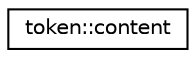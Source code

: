 digraph "Graphical Class Hierarchy"
{
 // LATEX_PDF_SIZE
  edge [fontname="Helvetica",fontsize="10",labelfontname="Helvetica",labelfontsize="10"];
  node [fontname="Helvetica",fontsize="10",shape=record];
  rankdir="LR";
  Node0 [label="token::content",height=0.2,width=0.4,color="black", fillcolor="white", style="filled",URL="$unionpFlow_1_1token_1_1content.html",tooltip="A union of token types."];
}
